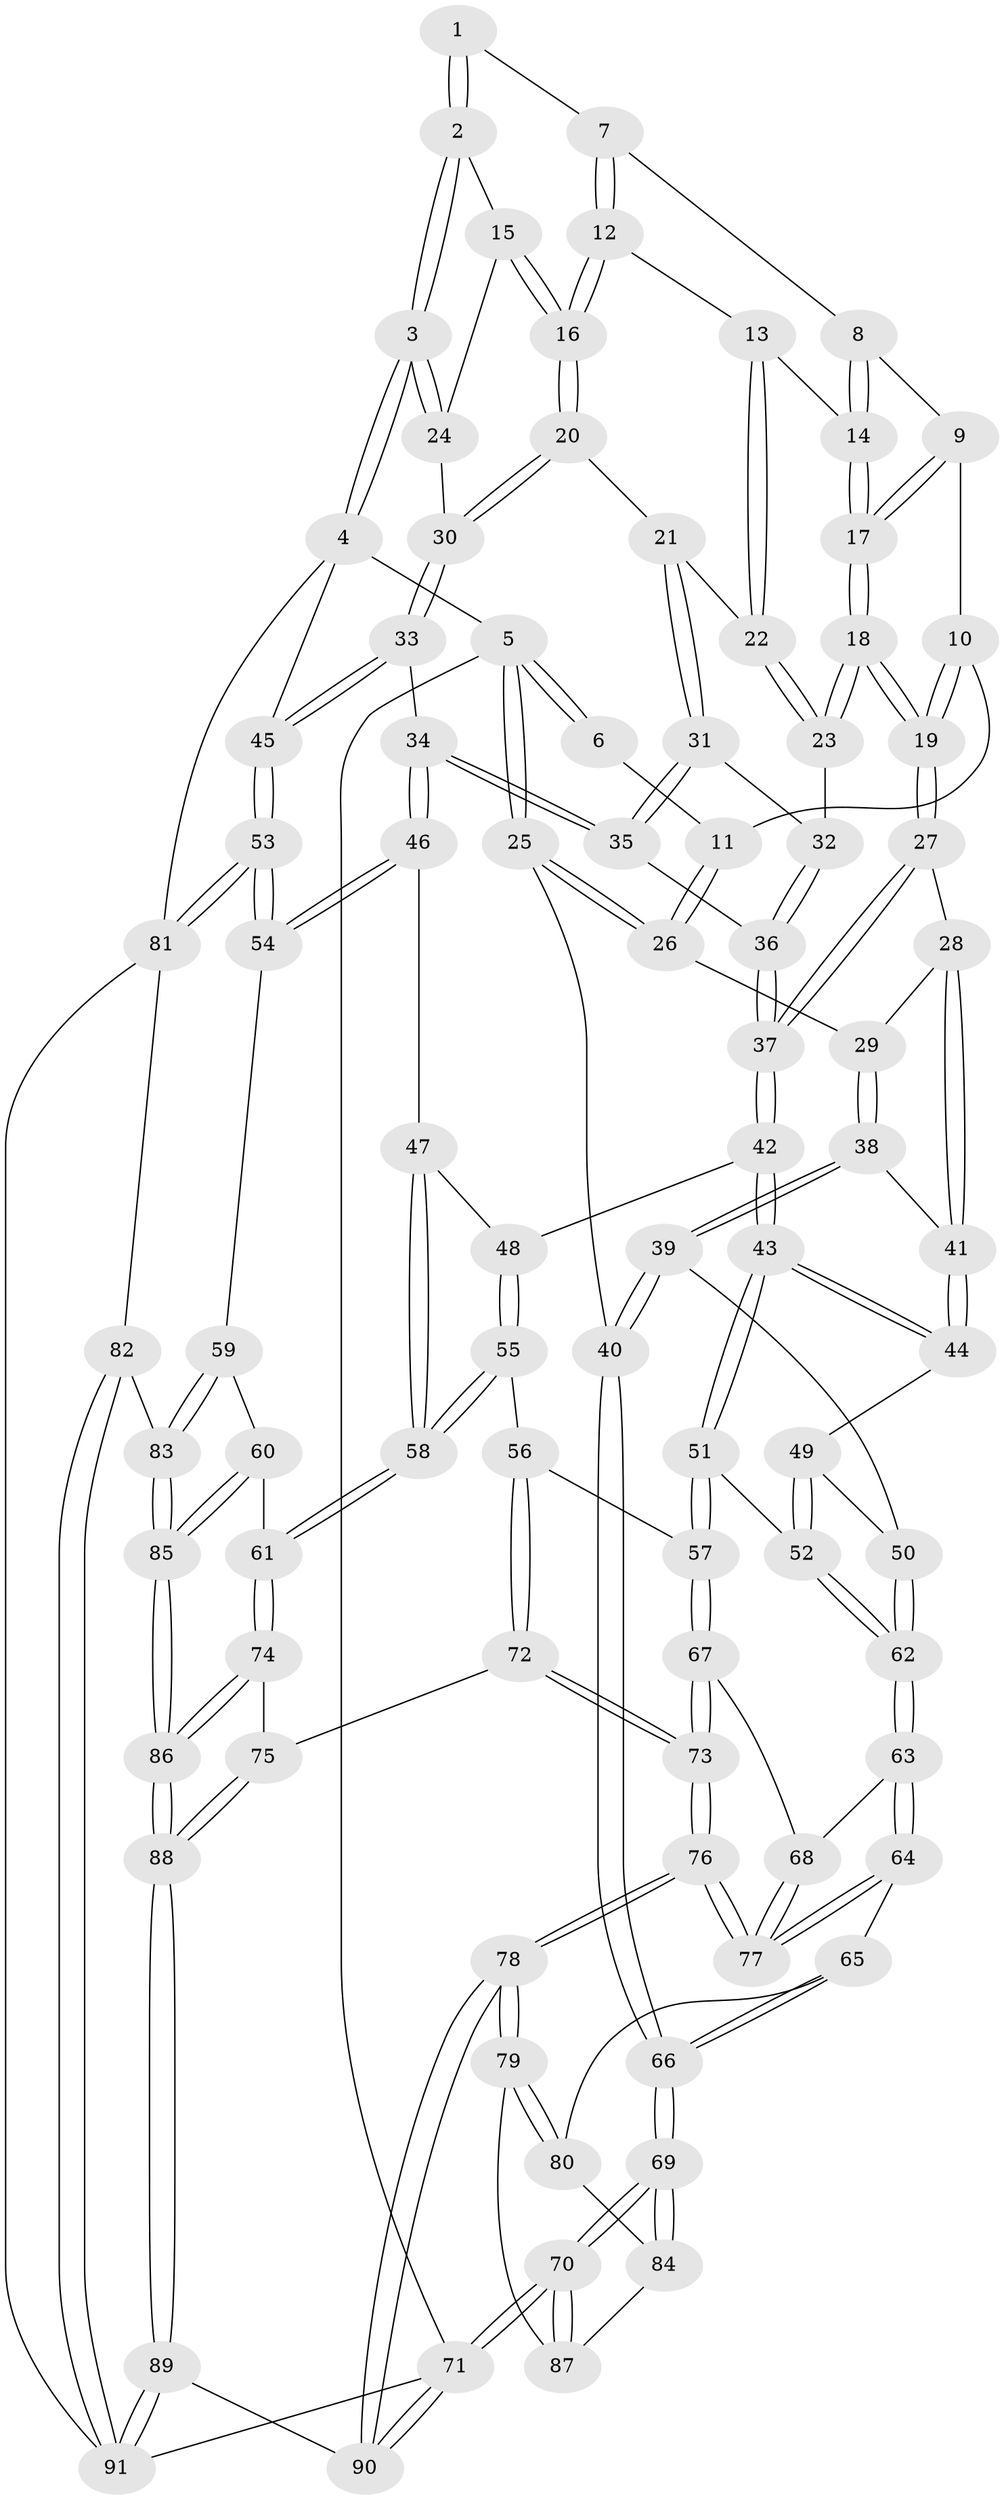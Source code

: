 // Generated by graph-tools (version 1.1) at 2025/17/03/09/25 04:17:02]
// undirected, 91 vertices, 224 edges
graph export_dot {
graph [start="1"]
  node [color=gray90,style=filled];
  1 [pos="+0.5696651586160478+0"];
  2 [pos="+1+0"];
  3 [pos="+1+0"];
  4 [pos="+1+0"];
  5 [pos="+0+0"];
  6 [pos="+0.22901789324527796+0"];
  7 [pos="+0.5436418074916977+0.0056073116309671"];
  8 [pos="+0.5060297513057789+0.0464463046666559"];
  9 [pos="+0.3383135862879054+0.11392234353508288"];
  10 [pos="+0.29638958365383694+0.10299877054865386"];
  11 [pos="+0.20153482194062997+0.05400240420178163"];
  12 [pos="+0.5929115552968514+0.1303998324171917"];
  13 [pos="+0.5200254210226013+0.19332455930313605"];
  14 [pos="+0.44936117434079825+0.17914733241971692"];
  15 [pos="+0.6818130886012544+0.17077152083881955"];
  16 [pos="+0.6592001039905238+0.18915844896234146"];
  17 [pos="+0.43446418354011224+0.1879625286428944"];
  18 [pos="+0.4157134028481936+0.2737119980226229"];
  19 [pos="+0.3793860976471005+0.31155091013580266"];
  20 [pos="+0.6611791768773944+0.2417796098749613"];
  21 [pos="+0.6256803310935858+0.2568365366283533"];
  22 [pos="+0.5426301996434079+0.26965052071615486"];
  23 [pos="+0.5339079701845878+0.2774566368568439"];
  24 [pos="+0.8418361804332339+0.1754725203222311"];
  25 [pos="+0+0.19794007953441514"];
  26 [pos="+0.1538995033032497+0.1229456155148547"];
  27 [pos="+0.36692649516645376+0.3326244118452821"];
  28 [pos="+0.3019024324880691+0.32441764275786555"];
  29 [pos="+0.18387872701423455+0.25613919215084413"];
  30 [pos="+0.7668493028062124+0.3547301674407023"];
  31 [pos="+0.589662025766372+0.345837219006206"];
  32 [pos="+0.5344298119358887+0.3036946366211636"];
  33 [pos="+0.7915221661913052+0.43316152275669456"];
  34 [pos="+0.6678891177942915+0.4823959251172215"];
  35 [pos="+0.5964562932759486+0.42926654131337716"];
  36 [pos="+0.5119226219504003+0.3971098762208704"];
  37 [pos="+0.40829829209816715+0.4119629702880227"];
  38 [pos="+0.10634968292248649+0.3746007948880665"];
  39 [pos="+0+0.4745899929877406"];
  40 [pos="+0+0.4606737302112929"];
  41 [pos="+0.2237931875041284+0.45808259402501755"];
  42 [pos="+0.3868239264706889+0.5226006026059777"];
  43 [pos="+0.3361957019471432+0.5527997977690295"];
  44 [pos="+0.22927282868962487+0.47427918955281784"];
  45 [pos="+1+0.5347061667876164"];
  46 [pos="+0.6322347123979223+0.5333446612317679"];
  47 [pos="+0.5760752558720127+0.5625330249526926"];
  48 [pos="+0.47652406404515035+0.5681019640640704"];
  49 [pos="+0.14352904469727448+0.534917653256996"];
  50 [pos="+0.024190248085249465+0.5452511567149568"];
  51 [pos="+0.30402116637790755+0.6164963497910131"];
  52 [pos="+0.24860598945583748+0.6188664819528601"];
  53 [pos="+1+0.5375300262261388"];
  54 [pos="+0.6824531085445986+0.6775526396875855"];
  55 [pos="+0.4737961812779321+0.6283976050136215"];
  56 [pos="+0.4263037076596756+0.7199761004511726"];
  57 [pos="+0.3130597530978507+0.6599130559998999"];
  58 [pos="+0.5606037143796739+0.7560343773360461"];
  59 [pos="+0.6723957073226106+0.7508651746977714"];
  60 [pos="+0.6083964407489925+0.771603451525566"];
  61 [pos="+0.5631731747466886+0.7725403990713952"];
  62 [pos="+0.10869995789258878+0.679155998236138"];
  63 [pos="+0.10788267149789835+0.7182836984437703"];
  64 [pos="+0.10404544991725644+0.7348897728799506"];
  65 [pos="+0.08697189163608719+0.7525687597733394"];
  66 [pos="+0+0.7641340756843972"];
  67 [pos="+0.2932960548007114+0.7156490600224162"];
  68 [pos="+0.28520226526688247+0.7194610448816174"];
  69 [pos="+0+1"];
  70 [pos="+0+1"];
  71 [pos="+0+1"];
  72 [pos="+0.48150244815750065+0.8130734264477285"];
  73 [pos="+0.3584893181526188+0.914395408781567"];
  74 [pos="+0.537439748843912+0.7904907019617717"];
  75 [pos="+0.48511009262996607+0.812564553698233"];
  76 [pos="+0.2901709582713487+1"];
  77 [pos="+0.1966824683681+0.7973728205625183"];
  78 [pos="+0.2875753336807911+1"];
  79 [pos="+0.144519499597329+0.9206237355640823"];
  80 [pos="+0.08603047839167398+0.761357627698391"];
  81 [pos="+1+0.6565619379732837"];
  82 [pos="+0.8684220386380272+0.8046214216512932"];
  83 [pos="+0.7701438635552045+0.795813455628408"];
  84 [pos="+0.03862199839585582+0.8509294811429966"];
  85 [pos="+0.6682105307413154+0.923102664683448"];
  86 [pos="+0.6542165664387756+0.9889868299725978"];
  87 [pos="+0.09112420316182572+0.9026609754625836"];
  88 [pos="+0.6544569915641081+1"];
  89 [pos="+0.6753112508742201+1"];
  90 [pos="+0.28760835119631667+1"];
  91 [pos="+0.7583069913693113+1"];
  1 -- 2;
  1 -- 2;
  1 -- 7;
  2 -- 3;
  2 -- 3;
  2 -- 15;
  3 -- 4;
  3 -- 4;
  3 -- 24;
  3 -- 24;
  4 -- 5;
  4 -- 45;
  4 -- 81;
  5 -- 6;
  5 -- 6;
  5 -- 25;
  5 -- 25;
  5 -- 71;
  6 -- 11;
  7 -- 8;
  7 -- 12;
  7 -- 12;
  8 -- 9;
  8 -- 14;
  8 -- 14;
  9 -- 10;
  9 -- 17;
  9 -- 17;
  10 -- 11;
  10 -- 19;
  10 -- 19;
  11 -- 26;
  11 -- 26;
  12 -- 13;
  12 -- 16;
  12 -- 16;
  13 -- 14;
  13 -- 22;
  13 -- 22;
  14 -- 17;
  14 -- 17;
  15 -- 16;
  15 -- 16;
  15 -- 24;
  16 -- 20;
  16 -- 20;
  17 -- 18;
  17 -- 18;
  18 -- 19;
  18 -- 19;
  18 -- 23;
  18 -- 23;
  19 -- 27;
  19 -- 27;
  20 -- 21;
  20 -- 30;
  20 -- 30;
  21 -- 22;
  21 -- 31;
  21 -- 31;
  22 -- 23;
  22 -- 23;
  23 -- 32;
  24 -- 30;
  25 -- 26;
  25 -- 26;
  25 -- 40;
  26 -- 29;
  27 -- 28;
  27 -- 37;
  27 -- 37;
  28 -- 29;
  28 -- 41;
  28 -- 41;
  29 -- 38;
  29 -- 38;
  30 -- 33;
  30 -- 33;
  31 -- 32;
  31 -- 35;
  31 -- 35;
  32 -- 36;
  32 -- 36;
  33 -- 34;
  33 -- 45;
  33 -- 45;
  34 -- 35;
  34 -- 35;
  34 -- 46;
  34 -- 46;
  35 -- 36;
  36 -- 37;
  36 -- 37;
  37 -- 42;
  37 -- 42;
  38 -- 39;
  38 -- 39;
  38 -- 41;
  39 -- 40;
  39 -- 40;
  39 -- 50;
  40 -- 66;
  40 -- 66;
  41 -- 44;
  41 -- 44;
  42 -- 43;
  42 -- 43;
  42 -- 48;
  43 -- 44;
  43 -- 44;
  43 -- 51;
  43 -- 51;
  44 -- 49;
  45 -- 53;
  45 -- 53;
  46 -- 47;
  46 -- 54;
  46 -- 54;
  47 -- 48;
  47 -- 58;
  47 -- 58;
  48 -- 55;
  48 -- 55;
  49 -- 50;
  49 -- 52;
  49 -- 52;
  50 -- 62;
  50 -- 62;
  51 -- 52;
  51 -- 57;
  51 -- 57;
  52 -- 62;
  52 -- 62;
  53 -- 54;
  53 -- 54;
  53 -- 81;
  53 -- 81;
  54 -- 59;
  55 -- 56;
  55 -- 58;
  55 -- 58;
  56 -- 57;
  56 -- 72;
  56 -- 72;
  57 -- 67;
  57 -- 67;
  58 -- 61;
  58 -- 61;
  59 -- 60;
  59 -- 83;
  59 -- 83;
  60 -- 61;
  60 -- 85;
  60 -- 85;
  61 -- 74;
  61 -- 74;
  62 -- 63;
  62 -- 63;
  63 -- 64;
  63 -- 64;
  63 -- 68;
  64 -- 65;
  64 -- 77;
  64 -- 77;
  65 -- 66;
  65 -- 66;
  65 -- 80;
  66 -- 69;
  66 -- 69;
  67 -- 68;
  67 -- 73;
  67 -- 73;
  68 -- 77;
  68 -- 77;
  69 -- 70;
  69 -- 70;
  69 -- 84;
  69 -- 84;
  70 -- 71;
  70 -- 71;
  70 -- 87;
  70 -- 87;
  71 -- 90;
  71 -- 90;
  71 -- 91;
  72 -- 73;
  72 -- 73;
  72 -- 75;
  73 -- 76;
  73 -- 76;
  74 -- 75;
  74 -- 86;
  74 -- 86;
  75 -- 88;
  75 -- 88;
  76 -- 77;
  76 -- 77;
  76 -- 78;
  76 -- 78;
  78 -- 79;
  78 -- 79;
  78 -- 90;
  78 -- 90;
  79 -- 80;
  79 -- 80;
  79 -- 87;
  80 -- 84;
  81 -- 82;
  81 -- 91;
  82 -- 83;
  82 -- 91;
  82 -- 91;
  83 -- 85;
  83 -- 85;
  84 -- 87;
  85 -- 86;
  85 -- 86;
  86 -- 88;
  86 -- 88;
  88 -- 89;
  88 -- 89;
  89 -- 90;
  89 -- 91;
  89 -- 91;
}
